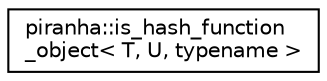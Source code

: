 digraph "Graphical Class Hierarchy"
{
  edge [fontname="Helvetica",fontsize="10",labelfontname="Helvetica",labelfontsize="10"];
  node [fontname="Helvetica",fontsize="10",shape=record];
  rankdir="LR";
  Node0 [label="piranha::is_hash_function\l_object\< T, U, typename \>",height=0.2,width=0.4,color="black", fillcolor="white", style="filled",URL="$classpiranha_1_1is__hash__function__object.html",tooltip="Type trait to detect hash function objects. "];
}
